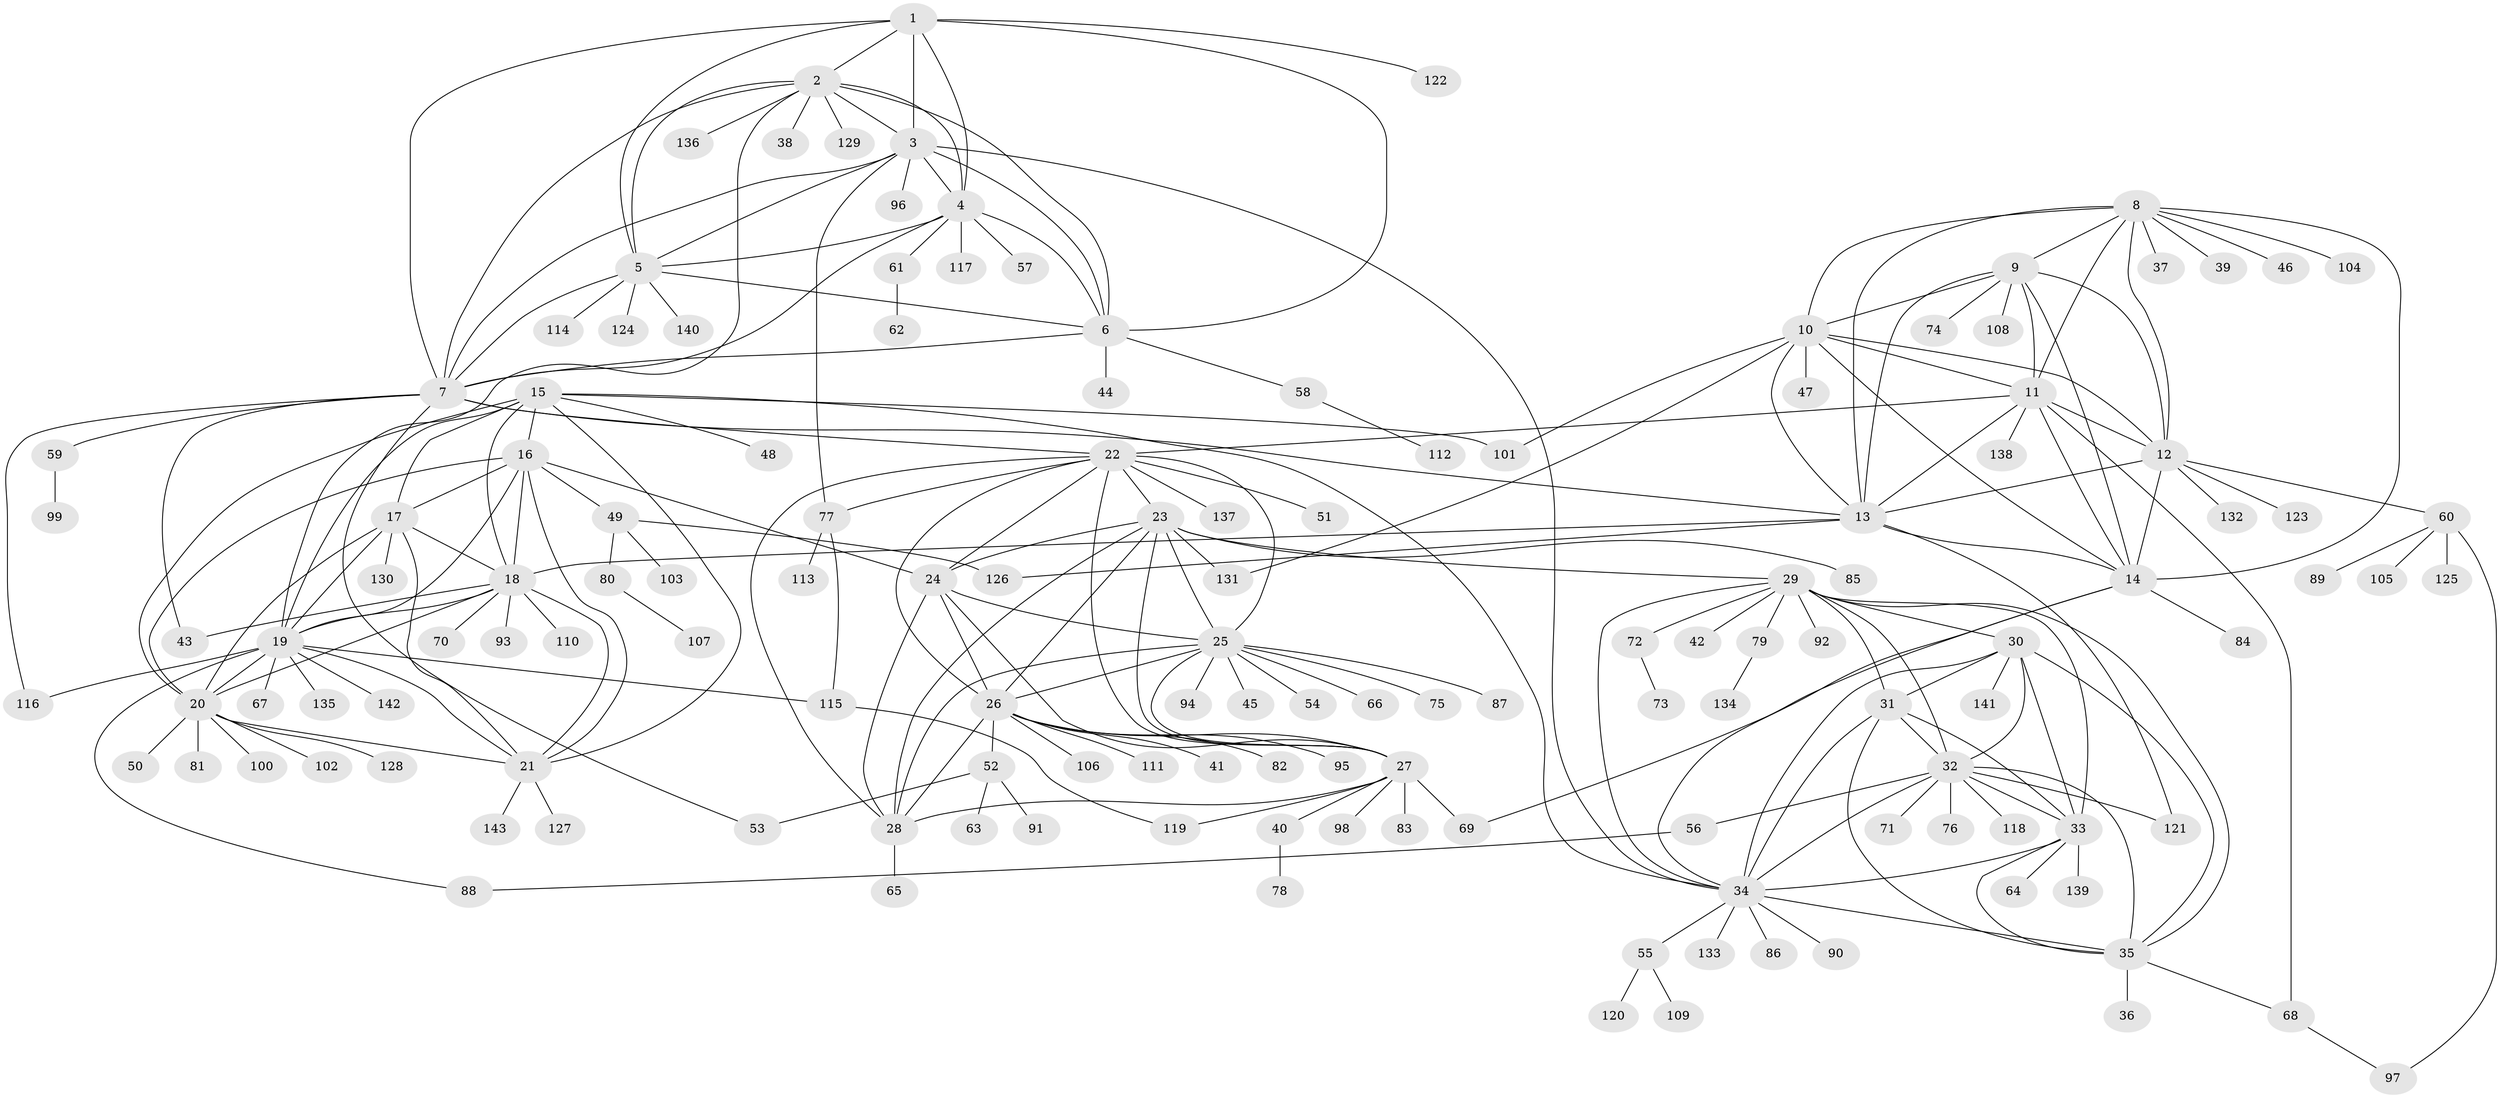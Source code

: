 // Generated by graph-tools (version 1.1) at 2025/15/03/09/25 04:15:55]
// undirected, 143 vertices, 237 edges
graph export_dot {
graph [start="1"]
  node [color=gray90,style=filled];
  1;
  2;
  3;
  4;
  5;
  6;
  7;
  8;
  9;
  10;
  11;
  12;
  13;
  14;
  15;
  16;
  17;
  18;
  19;
  20;
  21;
  22;
  23;
  24;
  25;
  26;
  27;
  28;
  29;
  30;
  31;
  32;
  33;
  34;
  35;
  36;
  37;
  38;
  39;
  40;
  41;
  42;
  43;
  44;
  45;
  46;
  47;
  48;
  49;
  50;
  51;
  52;
  53;
  54;
  55;
  56;
  57;
  58;
  59;
  60;
  61;
  62;
  63;
  64;
  65;
  66;
  67;
  68;
  69;
  70;
  71;
  72;
  73;
  74;
  75;
  76;
  77;
  78;
  79;
  80;
  81;
  82;
  83;
  84;
  85;
  86;
  87;
  88;
  89;
  90;
  91;
  92;
  93;
  94;
  95;
  96;
  97;
  98;
  99;
  100;
  101;
  102;
  103;
  104;
  105;
  106;
  107;
  108;
  109;
  110;
  111;
  112;
  113;
  114;
  115;
  116;
  117;
  118;
  119;
  120;
  121;
  122;
  123;
  124;
  125;
  126;
  127;
  128;
  129;
  130;
  131;
  132;
  133;
  134;
  135;
  136;
  137;
  138;
  139;
  140;
  141;
  142;
  143;
  1 -- 2;
  1 -- 3;
  1 -- 4;
  1 -- 5;
  1 -- 6;
  1 -- 7;
  1 -- 122;
  2 -- 3;
  2 -- 4;
  2 -- 5;
  2 -- 6;
  2 -- 7;
  2 -- 19;
  2 -- 38;
  2 -- 129;
  2 -- 136;
  3 -- 4;
  3 -- 5;
  3 -- 6;
  3 -- 7;
  3 -- 34;
  3 -- 77;
  3 -- 96;
  4 -- 5;
  4 -- 6;
  4 -- 7;
  4 -- 57;
  4 -- 61;
  4 -- 117;
  5 -- 6;
  5 -- 7;
  5 -- 114;
  5 -- 124;
  5 -- 140;
  6 -- 7;
  6 -- 44;
  6 -- 58;
  7 -- 13;
  7 -- 22;
  7 -- 43;
  7 -- 53;
  7 -- 59;
  7 -- 116;
  8 -- 9;
  8 -- 10;
  8 -- 11;
  8 -- 12;
  8 -- 13;
  8 -- 14;
  8 -- 37;
  8 -- 39;
  8 -- 46;
  8 -- 104;
  9 -- 10;
  9 -- 11;
  9 -- 12;
  9 -- 13;
  9 -- 14;
  9 -- 74;
  9 -- 108;
  10 -- 11;
  10 -- 12;
  10 -- 13;
  10 -- 14;
  10 -- 47;
  10 -- 101;
  10 -- 131;
  11 -- 12;
  11 -- 13;
  11 -- 14;
  11 -- 22;
  11 -- 68;
  11 -- 138;
  12 -- 13;
  12 -- 14;
  12 -- 60;
  12 -- 123;
  12 -- 132;
  13 -- 14;
  13 -- 18;
  13 -- 121;
  13 -- 126;
  14 -- 34;
  14 -- 69;
  14 -- 84;
  15 -- 16;
  15 -- 17;
  15 -- 18;
  15 -- 19;
  15 -- 20;
  15 -- 21;
  15 -- 34;
  15 -- 48;
  15 -- 101;
  16 -- 17;
  16 -- 18;
  16 -- 19;
  16 -- 20;
  16 -- 21;
  16 -- 24;
  16 -- 49;
  17 -- 18;
  17 -- 19;
  17 -- 20;
  17 -- 21;
  17 -- 130;
  18 -- 19;
  18 -- 20;
  18 -- 21;
  18 -- 43;
  18 -- 70;
  18 -- 93;
  18 -- 110;
  19 -- 20;
  19 -- 21;
  19 -- 67;
  19 -- 88;
  19 -- 115;
  19 -- 116;
  19 -- 135;
  19 -- 142;
  20 -- 21;
  20 -- 50;
  20 -- 81;
  20 -- 100;
  20 -- 102;
  20 -- 128;
  21 -- 127;
  21 -- 143;
  22 -- 23;
  22 -- 24;
  22 -- 25;
  22 -- 26;
  22 -- 27;
  22 -- 28;
  22 -- 51;
  22 -- 77;
  22 -- 137;
  23 -- 24;
  23 -- 25;
  23 -- 26;
  23 -- 27;
  23 -- 28;
  23 -- 29;
  23 -- 85;
  23 -- 131;
  24 -- 25;
  24 -- 26;
  24 -- 27;
  24 -- 28;
  25 -- 26;
  25 -- 27;
  25 -- 28;
  25 -- 45;
  25 -- 54;
  25 -- 66;
  25 -- 75;
  25 -- 87;
  25 -- 94;
  26 -- 27;
  26 -- 28;
  26 -- 41;
  26 -- 52;
  26 -- 82;
  26 -- 95;
  26 -- 106;
  26 -- 111;
  27 -- 28;
  27 -- 40;
  27 -- 69;
  27 -- 83;
  27 -- 98;
  27 -- 119;
  28 -- 65;
  29 -- 30;
  29 -- 31;
  29 -- 32;
  29 -- 33;
  29 -- 34;
  29 -- 35;
  29 -- 42;
  29 -- 72;
  29 -- 79;
  29 -- 92;
  30 -- 31;
  30 -- 32;
  30 -- 33;
  30 -- 34;
  30 -- 35;
  30 -- 141;
  31 -- 32;
  31 -- 33;
  31 -- 34;
  31 -- 35;
  32 -- 33;
  32 -- 34;
  32 -- 35;
  32 -- 56;
  32 -- 71;
  32 -- 76;
  32 -- 118;
  32 -- 121;
  33 -- 34;
  33 -- 35;
  33 -- 64;
  33 -- 139;
  34 -- 35;
  34 -- 55;
  34 -- 86;
  34 -- 90;
  34 -- 133;
  35 -- 36;
  35 -- 68;
  40 -- 78;
  49 -- 80;
  49 -- 103;
  49 -- 126;
  52 -- 53;
  52 -- 63;
  52 -- 91;
  55 -- 109;
  55 -- 120;
  56 -- 88;
  58 -- 112;
  59 -- 99;
  60 -- 89;
  60 -- 97;
  60 -- 105;
  60 -- 125;
  61 -- 62;
  68 -- 97;
  72 -- 73;
  77 -- 113;
  77 -- 115;
  79 -- 134;
  80 -- 107;
  115 -- 119;
}
